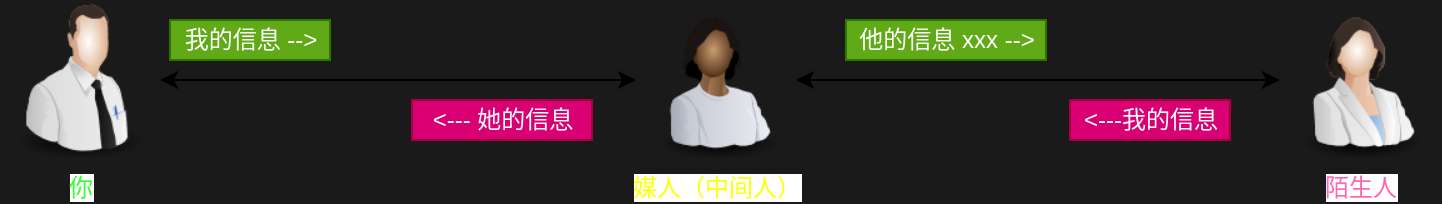 <mxfile>
    <diagram id="5XPVje8yrZ5FcnuZ77Dq" name="第 1 页">
        <mxGraphModel dx="975" dy="574" grid="1" gridSize="10" guides="1" tooltips="1" connect="1" arrows="1" fold="1" page="1" pageScale="1" pageWidth="827" pageHeight="1169" background="#1A1A1A" math="0" shadow="0">
            <root>
                <mxCell id="0"/>
                <mxCell id="1" parent="0"/>
                <mxCell id="4" value="&lt;font color=&quot;#ffff00&quot;&gt;媒人（中间人）&lt;/font&gt;" style="image;html=1;image=img/lib/clip_art/people/Worker_Woman_Black_128x128.png;rounded=0;" parent="1" vertex="1">
                    <mxGeometry x="378" y="90" width="80" height="80" as="geometry"/>
                </mxCell>
                <mxCell id="5" value="&lt;font color=&quot;#33ff33&quot;&gt;你&lt;/font&gt;" style="image;html=1;image=img/lib/clip_art/people/Tech_Man_128x128.png;rounded=0;" parent="1" vertex="1">
                    <mxGeometry x="60" y="90" width="80" height="80" as="geometry"/>
                </mxCell>
                <mxCell id="7" value="&lt;font color=&quot;#ff66b3&quot;&gt;陌生人&lt;/font&gt;" style="image;html=1;image=img/lib/clip_art/people/Scientist_Woman_128x128.png;rounded=0;" parent="1" vertex="1">
                    <mxGeometry x="700" y="90" width="80" height="80" as="geometry"/>
                </mxCell>
                <mxCell id="15" value="" style="endArrow=classic;startArrow=classic;html=1;exitX=1;exitY=0.5;exitDx=0;exitDy=0;rounded=0;" parent="1" source="5" target="4" edge="1">
                    <mxGeometry width="50" height="50" relative="1" as="geometry">
                        <mxPoint x="260" y="170" as="sourcePoint"/>
                        <mxPoint x="310" y="120" as="targetPoint"/>
                    </mxGeometry>
                </mxCell>
                <mxCell id="16" value="" style="endArrow=classic;startArrow=classic;html=1;exitX=1;exitY=0.5;exitDx=0;exitDy=0;rounded=0;" parent="1" source="4" target="7" edge="1">
                    <mxGeometry width="50" height="50" relative="1" as="geometry">
                        <mxPoint x="490" y="180" as="sourcePoint"/>
                        <mxPoint x="540" y="130" as="targetPoint"/>
                    </mxGeometry>
                </mxCell>
                <mxCell id="17" value="我的信息 --&amp;gt;" style="text;html=1;align=center;verticalAlign=middle;resizable=0;points=[];autosize=1;strokeColor=#2D7600;fillColor=#60a917;rounded=0;fontColor=#ffffff;" parent="1" vertex="1">
                    <mxGeometry x="145" y="100" width="80" height="20" as="geometry"/>
                </mxCell>
                <mxCell id="18" value="&amp;lt;---我的信息" style="text;html=1;align=center;verticalAlign=middle;resizable=0;points=[];autosize=1;strokeColor=#A50040;fillColor=#d80073;rounded=0;fontColor=#ffffff;" parent="1" vertex="1">
                    <mxGeometry x="595" y="140" width="80" height="20" as="geometry"/>
                </mxCell>
                <mxCell id="19" value="&amp;lt;--- 她的信息" style="text;html=1;align=center;verticalAlign=middle;resizable=0;points=[];autosize=1;strokeColor=#A50040;fillColor=#d80073;rounded=0;fontColor=#ffffff;" parent="1" vertex="1">
                    <mxGeometry x="266" y="140" width="90" height="20" as="geometry"/>
                </mxCell>
                <mxCell id="20" value="他的信息 xxx --&amp;gt;" style="text;html=1;align=center;verticalAlign=middle;resizable=0;points=[];autosize=1;strokeColor=#2D7600;fillColor=#60a917;rounded=0;fontColor=#ffffff;" parent="1" vertex="1">
                    <mxGeometry x="483" y="100" width="100" height="20" as="geometry"/>
                </mxCell>
            </root>
        </mxGraphModel>
    </diagram>
</mxfile>